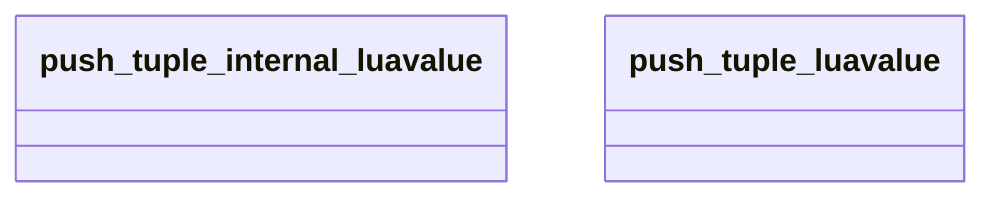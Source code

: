 classDiagram
    class push_tuple_internal_luavalue {
    }
    class push_tuple_internal_luavalue {
    }
    class push_tuple_luavalue {
    }
    class push_tuple_luavalue {
    }